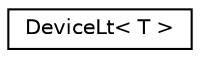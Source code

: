 digraph "Graphical Class Hierarchy"
{
  edge [fontname="Helvetica",fontsize="10",labelfontname="Helvetica",labelfontsize="10"];
  node [fontname="Helvetica",fontsize="10",shape=record];
  rankdir="LR";
  Node0 [label="DeviceLt\< T \>",height=0.2,width=0.4,color="black", fillcolor="white", style="filled",URL="$structDeviceLt.html"];
}
